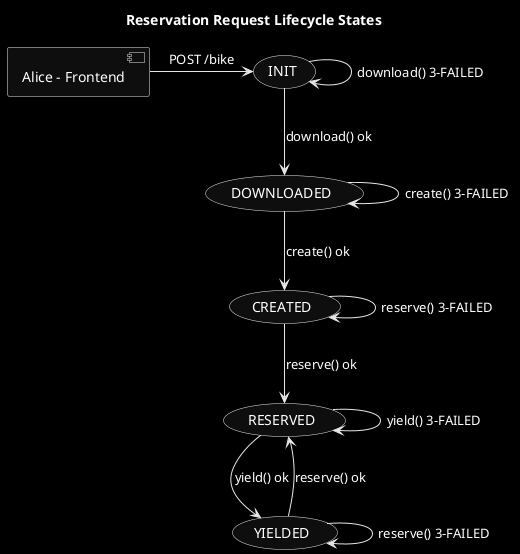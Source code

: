 @startuml
skinparam monochrome reverse

title Reservation Request Lifecycle States
[Alice - Frontend] -right-> (INIT): POST /bike
(INIT) --> (INIT): download() 3-FAILED
(INIT) --> (DOWNLOADED): download() ok

(DOWNLOADED) --> (DOWNLOADED): create() 3-FAILED
(DOWNLOADED) --> (CREATED): create() ok

(CREATED) --> (CREATED): reserve() 3-FAILED
(CREATED) --> (RESERVED): reserve() ok

(RESERVED) --> (YIELDED): yield() ok
(RESERVED) --> (RESERVED): yield() 3-FAILED

(YIELDED) --> (YIELDED): reserve() 3-FAILED
(RESERVED) <-- (YIELDED): reserve() ok
@enduml
